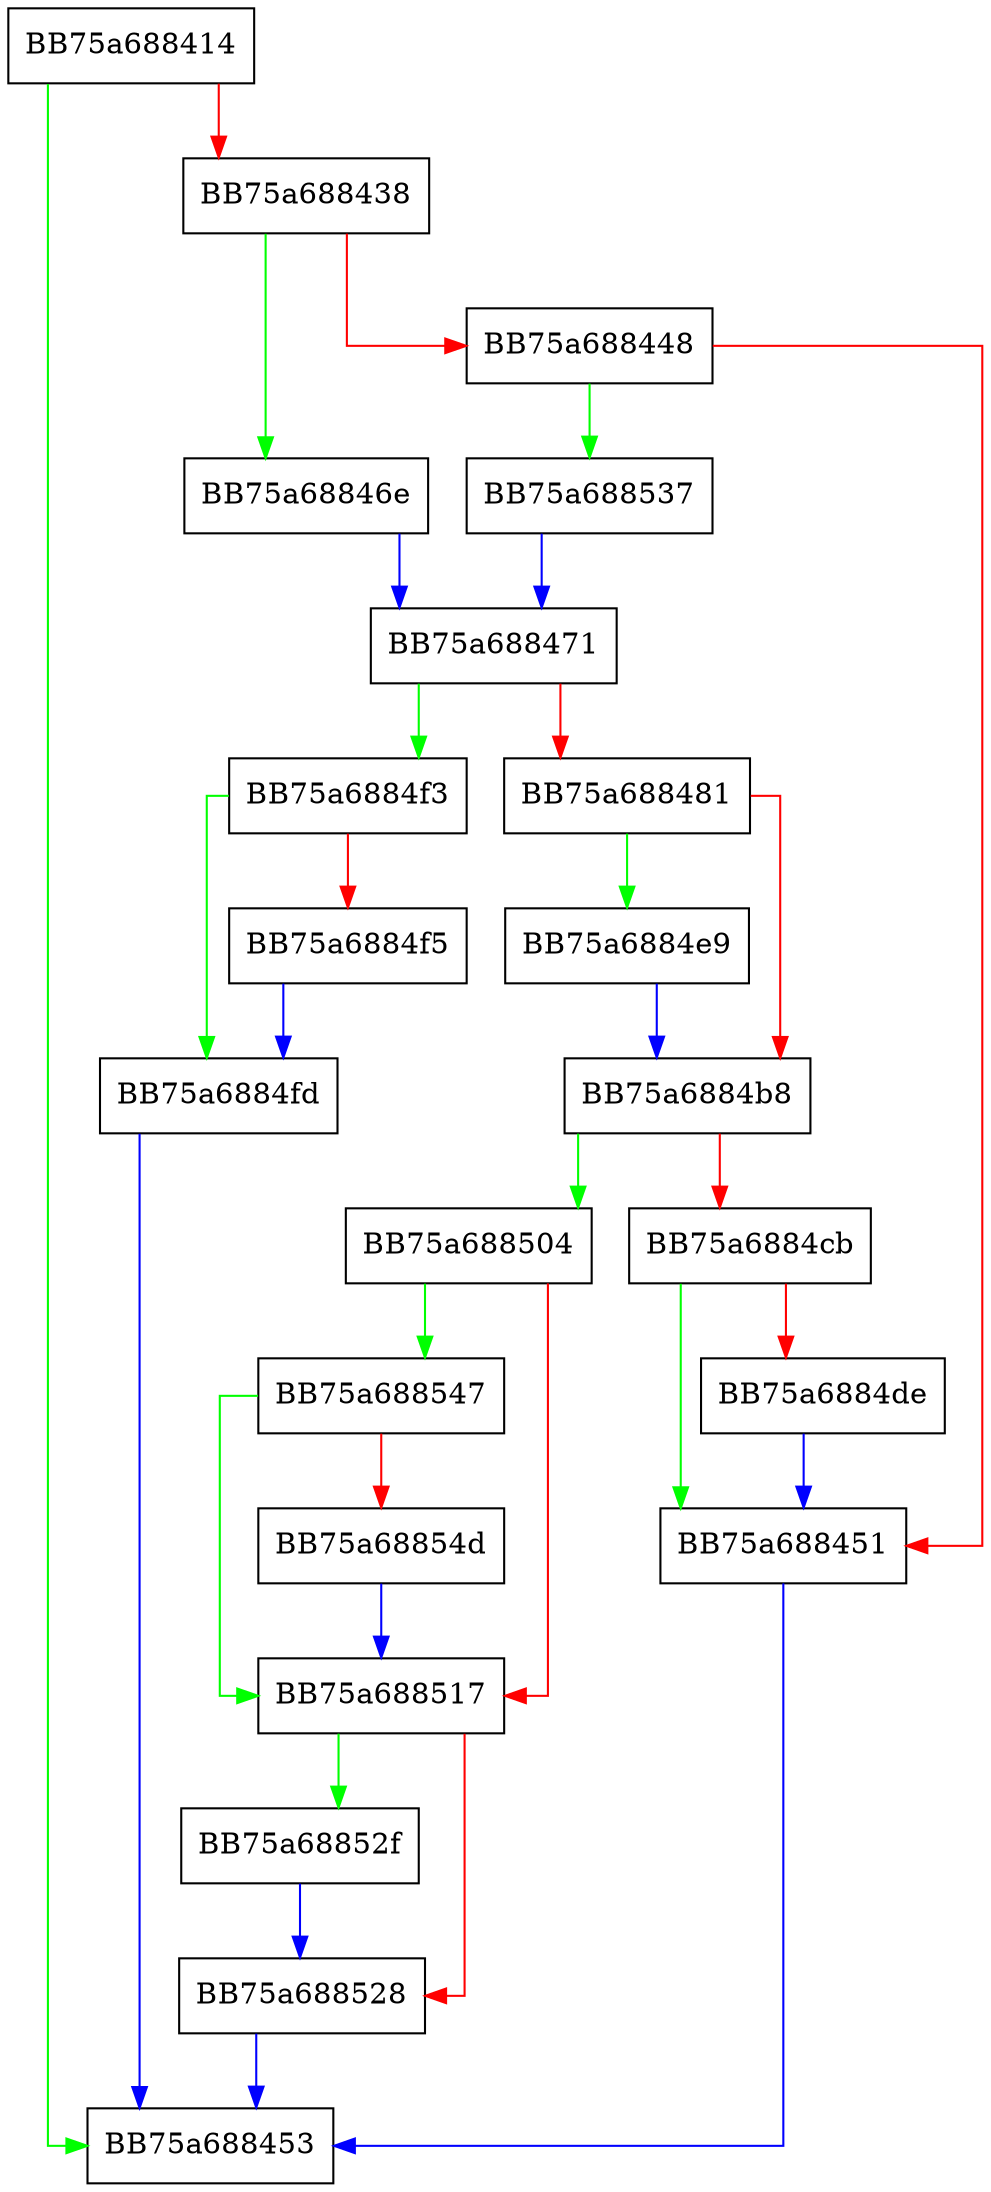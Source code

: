 digraph Process {
  node [shape="box"];
  graph [splines=ortho];
  BB75a688414 -> BB75a688453 [color="green"];
  BB75a688414 -> BB75a688438 [color="red"];
  BB75a688438 -> BB75a68846e [color="green"];
  BB75a688438 -> BB75a688448 [color="red"];
  BB75a688448 -> BB75a688537 [color="green"];
  BB75a688448 -> BB75a688451 [color="red"];
  BB75a688451 -> BB75a688453 [color="blue"];
  BB75a68846e -> BB75a688471 [color="blue"];
  BB75a688471 -> BB75a6884f3 [color="green"];
  BB75a688471 -> BB75a688481 [color="red"];
  BB75a688481 -> BB75a6884e9 [color="green"];
  BB75a688481 -> BB75a6884b8 [color="red"];
  BB75a6884b8 -> BB75a688504 [color="green"];
  BB75a6884b8 -> BB75a6884cb [color="red"];
  BB75a6884cb -> BB75a688451 [color="green"];
  BB75a6884cb -> BB75a6884de [color="red"];
  BB75a6884de -> BB75a688451 [color="blue"];
  BB75a6884e9 -> BB75a6884b8 [color="blue"];
  BB75a6884f3 -> BB75a6884fd [color="green"];
  BB75a6884f3 -> BB75a6884f5 [color="red"];
  BB75a6884f5 -> BB75a6884fd [color="blue"];
  BB75a6884fd -> BB75a688453 [color="blue"];
  BB75a688504 -> BB75a688547 [color="green"];
  BB75a688504 -> BB75a688517 [color="red"];
  BB75a688517 -> BB75a68852f [color="green"];
  BB75a688517 -> BB75a688528 [color="red"];
  BB75a688528 -> BB75a688453 [color="blue"];
  BB75a68852f -> BB75a688528 [color="blue"];
  BB75a688537 -> BB75a688471 [color="blue"];
  BB75a688547 -> BB75a688517 [color="green"];
  BB75a688547 -> BB75a68854d [color="red"];
  BB75a68854d -> BB75a688517 [color="blue"];
}